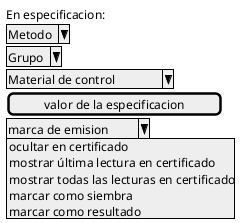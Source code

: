 @startsalt
{
  En especificacion:
  
  ^Metodo^
  ^Grupo^
  ^Material de control^
  [valor de la especificacion]
  ^marca de emision^ ocultar en certificado^ mostrar última lectura en certificado^ mostrar todas las lecturas en certificado^ marcar como siembra^ marcar como resultado^
}
@endsalt
